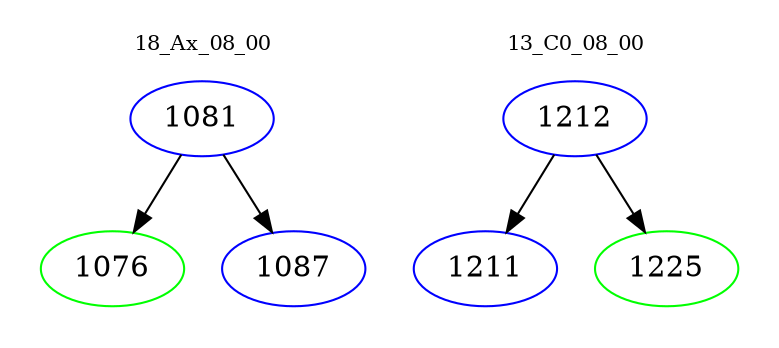 digraph{
subgraph cluster_0 {
color = white
label = "18_Ax_08_00";
fontsize=10;
T0_1081 [label="1081", color="blue"]
T0_1081 -> T0_1076 [color="black"]
T0_1076 [label="1076", color="green"]
T0_1081 -> T0_1087 [color="black"]
T0_1087 [label="1087", color="blue"]
}
subgraph cluster_1 {
color = white
label = "13_C0_08_00";
fontsize=10;
T1_1212 [label="1212", color="blue"]
T1_1212 -> T1_1211 [color="black"]
T1_1211 [label="1211", color="blue"]
T1_1212 -> T1_1225 [color="black"]
T1_1225 [label="1225", color="green"]
}
}
